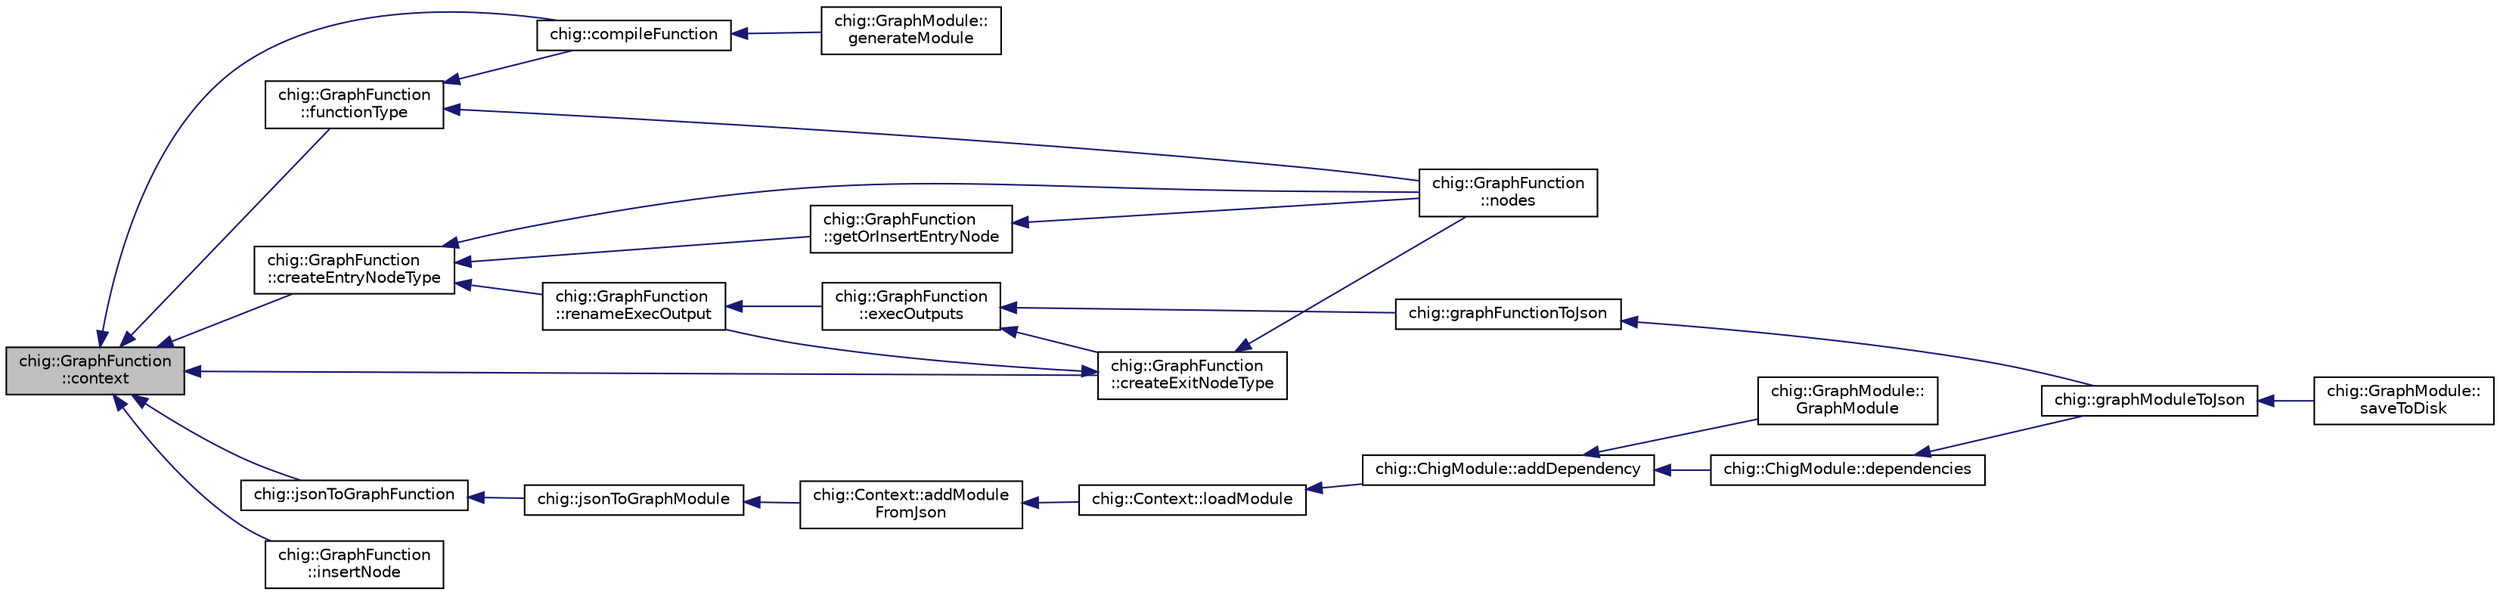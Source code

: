 digraph "chig::GraphFunction::context"
{
 // INTERACTIVE_SVG=YES
  edge [fontname="Helvetica",fontsize="10",labelfontname="Helvetica",labelfontsize="10"];
  node [fontname="Helvetica",fontsize="10",shape=record];
  rankdir="LR";
  Node61 [label="chig::GraphFunction\l::context",height=0.2,width=0.4,color="black", fillcolor="grey75", style="filled", fontcolor="black"];
  Node61 -> Node62 [dir="back",color="midnightblue",fontsize="10",style="solid",fontname="Helvetica"];
  Node62 [label="chig::compileFunction",height=0.2,width=0.4,color="black", fillcolor="white", style="filled",URL="$namespacechig.html#a4f26546c4bc76c31cc822d0365be0f30",tooltip="Compile the graph to an llvm::Function (usually called from JsonModule::generateModule) ..."];
  Node62 -> Node63 [dir="back",color="midnightblue",fontsize="10",style="solid",fontname="Helvetica"];
  Node63 [label="chig::GraphModule::\lgenerateModule",height=0.2,width=0.4,color="black", fillcolor="white", style="filled",URL="$structchig_1_1GraphModule.html#a4c3a1ba833c0bd7e9a3daf0fd42eb6c6",tooltip="Generate a llvm::Module from the module. "];
  Node61 -> Node64 [dir="back",color="midnightblue",fontsize="10",style="solid",fontname="Helvetica"];
  Node64 [label="chig::GraphFunction\l::createEntryNodeType",height=0.2,width=0.4,color="black", fillcolor="white", style="filled",URL="$structchig_1_1GraphFunction.html#abc41f524da8fd9b7308cb7abaa2b28c9",tooltip="Create a fresh NodeType for an entry. "];
  Node64 -> Node65 [dir="back",color="midnightblue",fontsize="10",style="solid",fontname="Helvetica"];
  Node65 [label="chig::GraphFunction\l::nodes",height=0.2,width=0.4,color="black", fillcolor="white", style="filled",URL="$structchig_1_1GraphFunction.html#aed770126edca8a167de5e44582e646de"];
  Node64 -> Node66 [dir="back",color="midnightblue",fontsize="10",style="solid",fontname="Helvetica"];
  Node66 [label="chig::GraphFunction\l::getOrInsertEntryNode",height=0.2,width=0.4,color="black", fillcolor="white", style="filled",URL="$structchig_1_1GraphFunction.html#a6b52aef92086d65539ad8be1ad78469e",tooltip="Creates an entry node if it doesn&#39;t already exist, else just return it. "];
  Node66 -> Node65 [dir="back",color="midnightblue",fontsize="10",style="solid",fontname="Helvetica"];
  Node64 -> Node67 [dir="back",color="midnightblue",fontsize="10",style="solid",fontname="Helvetica"];
  Node67 [label="chig::GraphFunction\l::renameExecOutput",height=0.2,width=0.4,color="black", fillcolor="white", style="filled",URL="$structchig_1_1GraphFunction.html#a242c9e82374bc304966506efd81ed0f5",tooltip="Rename an exec output If idx is out of range, this function does nothing. "];
  Node67 -> Node68 [dir="back",color="midnightblue",fontsize="10",style="solid",fontname="Helvetica"];
  Node68 [label="chig::GraphFunction\l::execOutputs",height=0.2,width=0.4,color="black", fillcolor="white", style="filled",URL="$structchig_1_1GraphFunction.html#ae155f716b072ef5f8e3ba064ae7ef8c0",tooltip="Get the function exec outputs. "];
  Node68 -> Node69 [dir="back",color="midnightblue",fontsize="10",style="solid",fontname="Helvetica"];
  Node69 [label="chig::GraphFunction\l::createExitNodeType",height=0.2,width=0.4,color="black", fillcolor="white", style="filled",URL="$structchig_1_1GraphFunction.html#ac7c52122fef0c74d9d0ee04af9a741c4",tooltip="Create a fresh NodeType for an exit. "];
  Node69 -> Node65 [dir="back",color="midnightblue",fontsize="10",style="solid",fontname="Helvetica"];
  Node69 -> Node67 [dir="back",color="midnightblue",fontsize="10",style="solid",fontname="Helvetica"];
  Node68 -> Node70 [dir="back",color="midnightblue",fontsize="10",style="solid",fontname="Helvetica"];
  Node70 [label="chig::graphFunctionToJson",height=0.2,width=0.4,color="black", fillcolor="white", style="filled",URL="$namespacechig.html#ad0fd9448ab1cd1d73351fad5967a7b9b",tooltip="Serialize a GraphFunction to json. "];
  Node70 -> Node71 [dir="back",color="midnightblue",fontsize="10",style="solid",fontname="Helvetica"];
  Node71 [label="chig::graphModuleToJson",height=0.2,width=0.4,color="black", fillcolor="white", style="filled",URL="$namespacechig.html#aaef3bb08f472ae32b2d3b292e69a007a",tooltip="Serialize a JsonModule to json. "];
  Node71 -> Node72 [dir="back",color="midnightblue",fontsize="10",style="solid",fontname="Helvetica"];
  Node72 [label="chig::GraphModule::\lsaveToDisk",height=0.2,width=0.4,color="black", fillcolor="white", style="filled",URL="$structchig_1_1GraphModule.html#accb1a64da697a29e28d78a9a09bd52ff",tooltip="Serialize to disk in the context. "];
  Node61 -> Node69 [dir="back",color="midnightblue",fontsize="10",style="solid",fontname="Helvetica"];
  Node61 -> Node73 [dir="back",color="midnightblue",fontsize="10",style="solid",fontname="Helvetica"];
  Node73 [label="chig::GraphFunction\l::functionType",height=0.2,width=0.4,color="black", fillcolor="white", style="filled",URL="$structchig_1_1GraphFunction.html#a6aae3374651aca2f0973c81ecae2d848",tooltip="Get the LLVM function type for the function. "];
  Node73 -> Node65 [dir="back",color="midnightblue",fontsize="10",style="solid",fontname="Helvetica"];
  Node73 -> Node62 [dir="back",color="midnightblue",fontsize="10",style="solid",fontname="Helvetica"];
  Node61 -> Node74 [dir="back",color="midnightblue",fontsize="10",style="solid",fontname="Helvetica"];
  Node74 [label="chig::GraphFunction\l::insertNode",height=0.2,width=0.4,color="black", fillcolor="white", style="filled",URL="$structchig_1_1GraphFunction.html#af37a0a5b51c6d60c17459adca44db709",tooltip="Add a node to the graph using module, type, and json. "];
  Node61 -> Node75 [dir="back",color="midnightblue",fontsize="10",style="solid",fontname="Helvetica"];
  Node75 [label="chig::jsonToGraphFunction",height=0.2,width=0.4,color="black", fillcolor="white", style="filled",URL="$namespacechig.html#a62056798e67720d435705b99f7e16cd0",tooltip="Load a GraphFunction–must already exist (use createGraphFunctionDeclarationFromJson) ..."];
  Node75 -> Node76 [dir="back",color="midnightblue",fontsize="10",style="solid",fontname="Helvetica"];
  Node76 [label="chig::jsonToGraphModule",height=0.2,width=0.4,color="black", fillcolor="white", style="filled",URL="$namespacechig.html#a3b1bc50c9d7b3cdb17ffcb3ad602f7ab",tooltip="Load a GraphModule from json. "];
  Node76 -> Node77 [dir="back",color="midnightblue",fontsize="10",style="solid",fontname="Helvetica"];
  Node77 [label="chig::Context::addModule\lFromJson",height=0.2,width=0.4,color="black", fillcolor="white", style="filled",URL="$structchig_1_1Context.html#a077f8ef8c0dd541ec2e2d64bcd8f9fc0",tooltip="Load a module from JSON – avoid this use the string overload. "];
  Node77 -> Node78 [dir="back",color="midnightblue",fontsize="10",style="solid",fontname="Helvetica"];
  Node78 [label="chig::Context::loadModule",height=0.2,width=0.4,color="black", fillcolor="white", style="filled",URL="$structchig_1_1Context.html#a75ab64b58e168998761ed6ebd5e493b2",tooltip="Load a module from disk. "];
  Node78 -> Node79 [dir="back",color="midnightblue",fontsize="10",style="solid",fontname="Helvetica"];
  Node79 [label="chig::ChigModule::addDependency",height=0.2,width=0.4,color="black", fillcolor="white", style="filled",URL="$structchig_1_1ChigModule.html#ad5feee65f261f3777edddd027eb89400",tooltip="Add a dependency to the module Loads the module from context() if it isn&#39;t already loaded..."];
  Node79 -> Node80 [dir="back",color="midnightblue",fontsize="10",style="solid",fontname="Helvetica"];
  Node80 [label="chig::ChigModule::dependencies",height=0.2,width=0.4,color="black", fillcolor="white", style="filled",URL="$structchig_1_1ChigModule.html#a7f239dc07b0a4d74d6907da6f25127dc",tooltip="Get the dependencies. "];
  Node80 -> Node71 [dir="back",color="midnightblue",fontsize="10",style="solid",fontname="Helvetica"];
  Node79 -> Node81 [dir="back",color="midnightblue",fontsize="10",style="solid",fontname="Helvetica"];
  Node81 [label="chig::GraphModule::\lGraphModule",height=0.2,width=0.4,color="black", fillcolor="white", style="filled",URL="$structchig_1_1GraphModule.html#a65458343d0344b6b806f9b0b780b32f4",tooltip="Construct a GraphModule. "];
}
